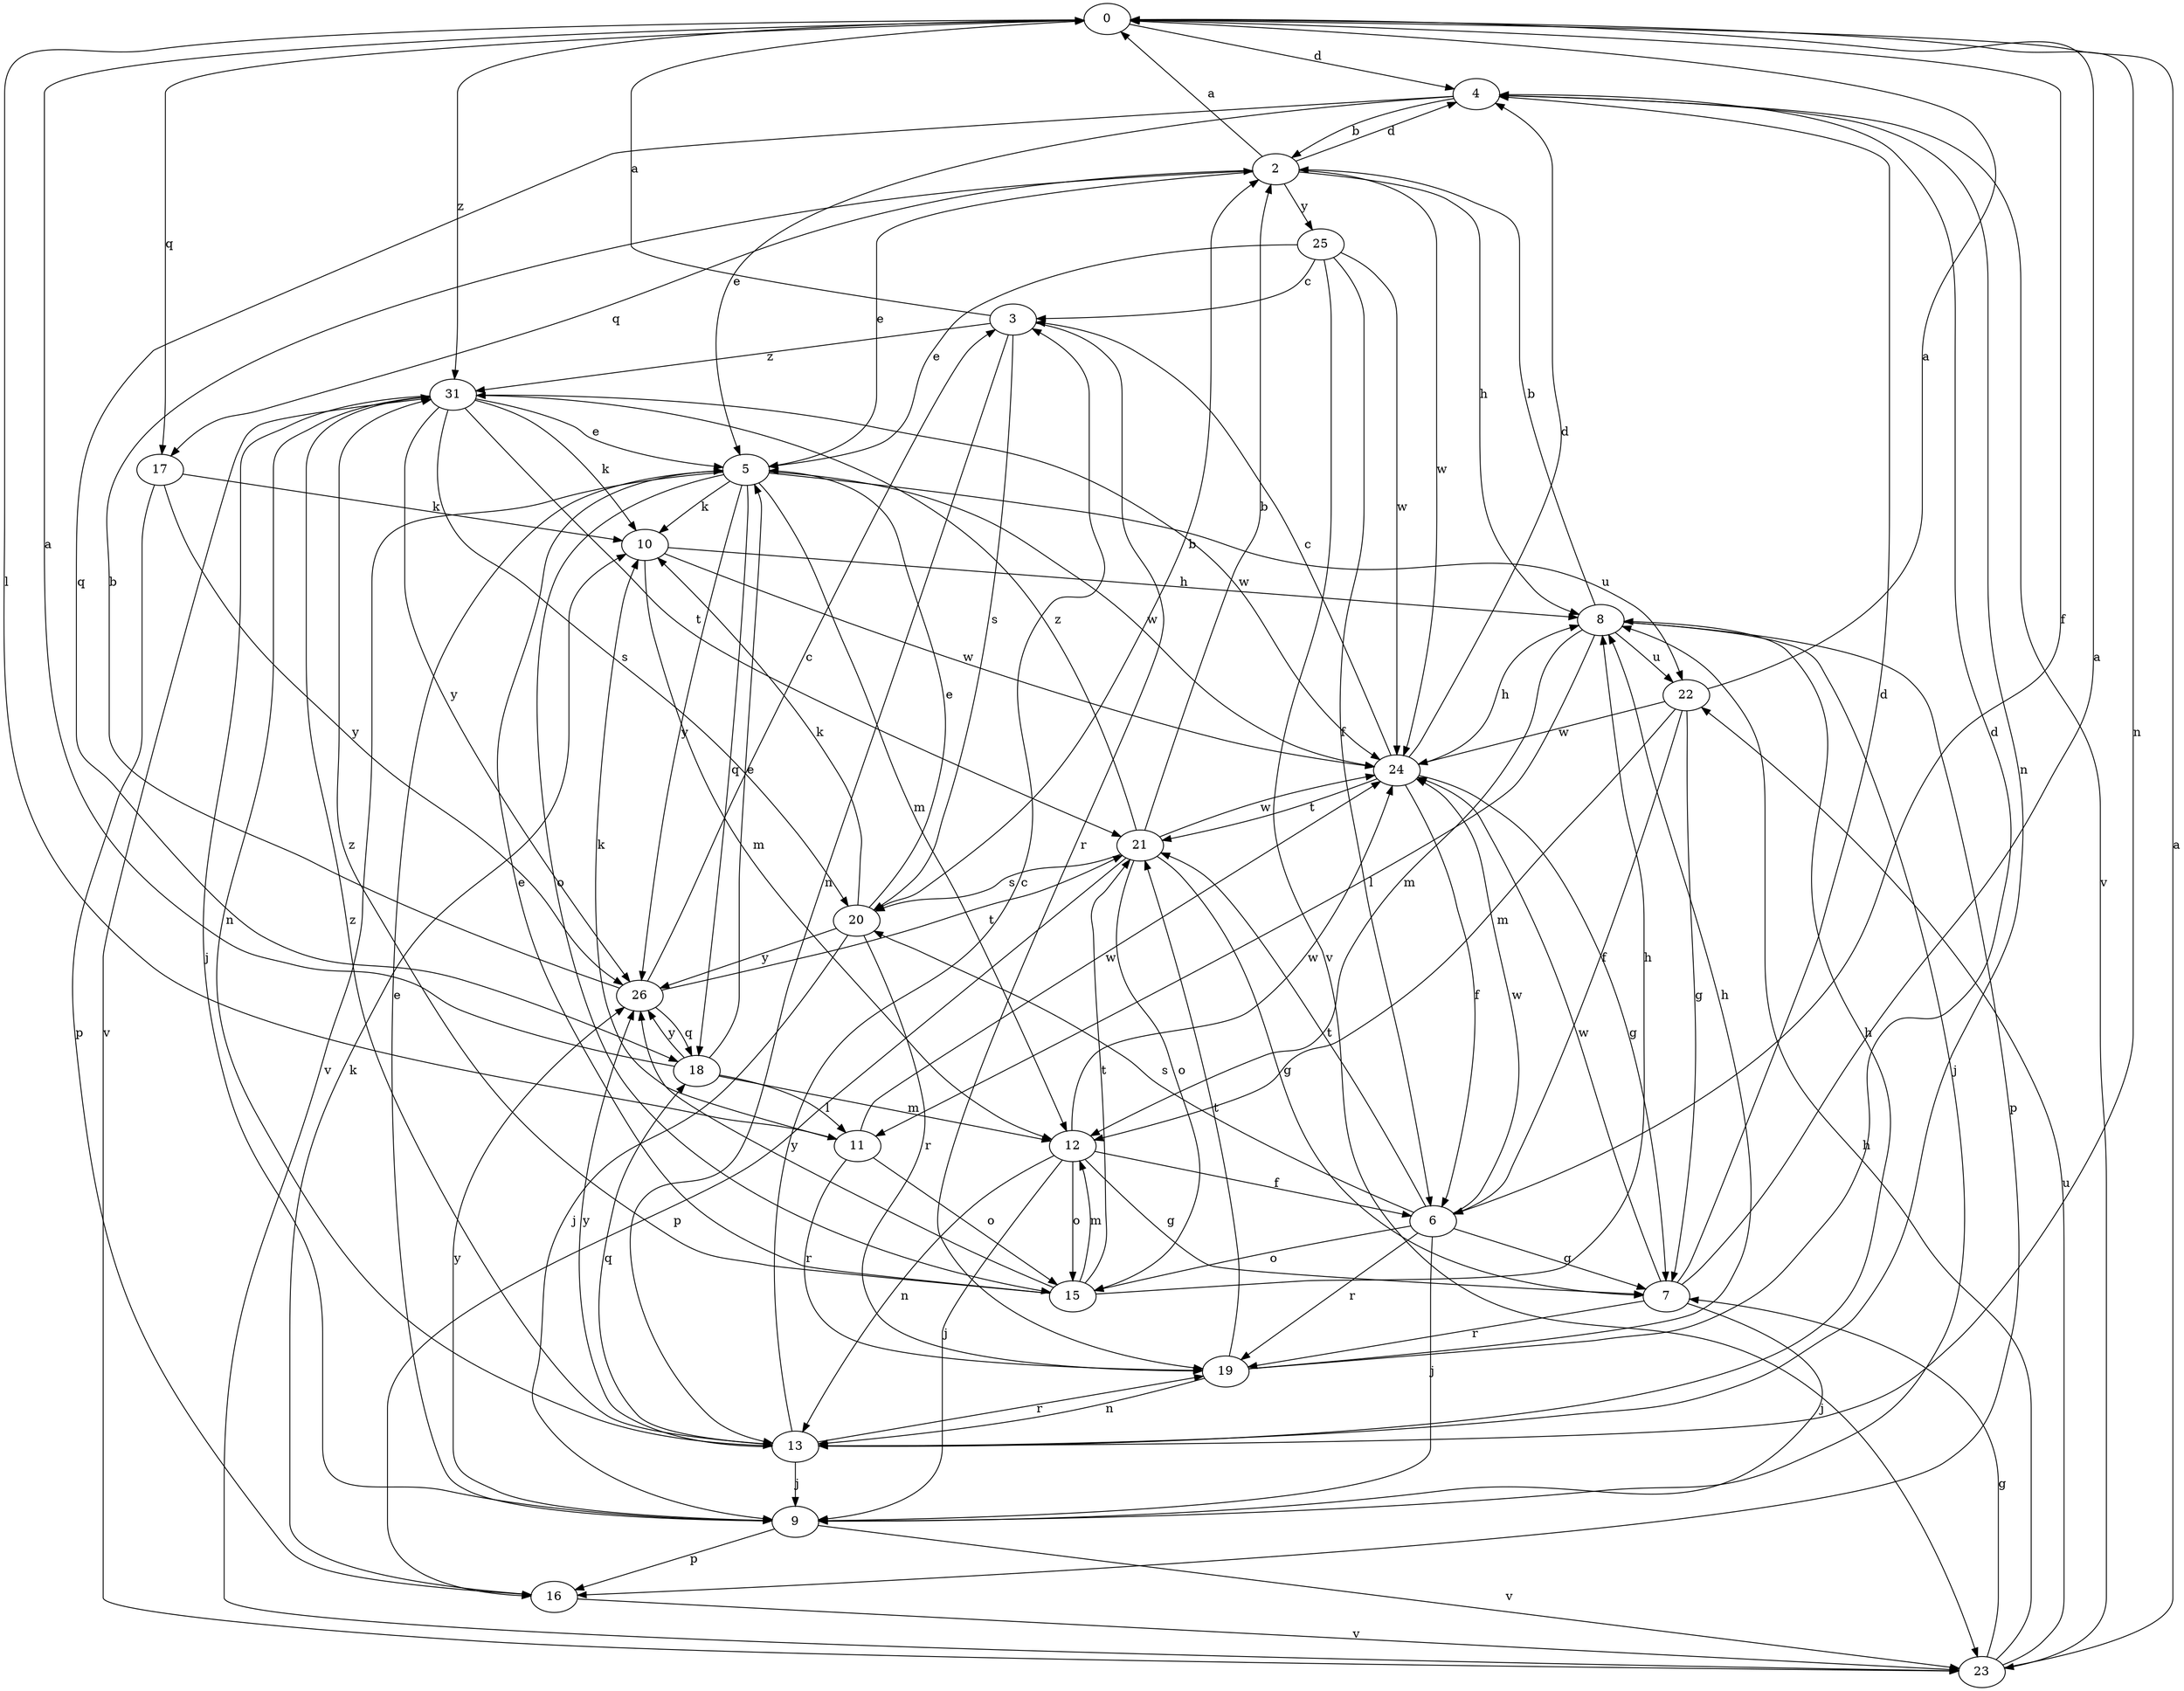 strict digraph  {
0;
2;
3;
4;
5;
6;
7;
8;
9;
10;
11;
12;
13;
15;
16;
17;
18;
19;
20;
21;
22;
23;
24;
25;
26;
31;
0 -> 4  [label=d];
0 -> 6  [label=f];
0 -> 11  [label=l];
0 -> 13  [label=n];
0 -> 17  [label=q];
0 -> 31  [label=z];
2 -> 0  [label=a];
2 -> 4  [label=d];
2 -> 5  [label=e];
2 -> 8  [label=h];
2 -> 17  [label=q];
2 -> 24  [label=w];
2 -> 25  [label=y];
3 -> 0  [label=a];
3 -> 13  [label=n];
3 -> 19  [label=r];
3 -> 20  [label=s];
3 -> 31  [label=z];
4 -> 2  [label=b];
4 -> 5  [label=e];
4 -> 13  [label=n];
4 -> 18  [label=q];
4 -> 23  [label=v];
5 -> 10  [label=k];
5 -> 12  [label=m];
5 -> 15  [label=o];
5 -> 18  [label=q];
5 -> 22  [label=u];
5 -> 23  [label=v];
5 -> 24  [label=w];
5 -> 26  [label=y];
6 -> 7  [label=g];
6 -> 9  [label=j];
6 -> 15  [label=o];
6 -> 19  [label=r];
6 -> 20  [label=s];
6 -> 21  [label=t];
6 -> 24  [label=w];
7 -> 0  [label=a];
7 -> 4  [label=d];
7 -> 9  [label=j];
7 -> 19  [label=r];
7 -> 24  [label=w];
8 -> 2  [label=b];
8 -> 9  [label=j];
8 -> 11  [label=l];
8 -> 12  [label=m];
8 -> 16  [label=p];
8 -> 22  [label=u];
9 -> 5  [label=e];
9 -> 16  [label=p];
9 -> 23  [label=v];
9 -> 26  [label=y];
10 -> 8  [label=h];
10 -> 12  [label=m];
10 -> 24  [label=w];
11 -> 10  [label=k];
11 -> 15  [label=o];
11 -> 19  [label=r];
11 -> 24  [label=w];
12 -> 6  [label=f];
12 -> 7  [label=g];
12 -> 9  [label=j];
12 -> 13  [label=n];
12 -> 15  [label=o];
12 -> 24  [label=w];
13 -> 3  [label=c];
13 -> 8  [label=h];
13 -> 9  [label=j];
13 -> 18  [label=q];
13 -> 19  [label=r];
13 -> 26  [label=y];
13 -> 31  [label=z];
15 -> 5  [label=e];
15 -> 8  [label=h];
15 -> 12  [label=m];
15 -> 21  [label=t];
15 -> 26  [label=y];
15 -> 31  [label=z];
16 -> 10  [label=k];
16 -> 23  [label=v];
17 -> 10  [label=k];
17 -> 16  [label=p];
17 -> 26  [label=y];
18 -> 0  [label=a];
18 -> 5  [label=e];
18 -> 11  [label=l];
18 -> 12  [label=m];
18 -> 26  [label=y];
19 -> 4  [label=d];
19 -> 8  [label=h];
19 -> 13  [label=n];
19 -> 21  [label=t];
20 -> 2  [label=b];
20 -> 5  [label=e];
20 -> 9  [label=j];
20 -> 10  [label=k];
20 -> 19  [label=r];
20 -> 26  [label=y];
21 -> 2  [label=b];
21 -> 7  [label=g];
21 -> 15  [label=o];
21 -> 16  [label=p];
21 -> 20  [label=s];
21 -> 24  [label=w];
21 -> 31  [label=z];
22 -> 0  [label=a];
22 -> 6  [label=f];
22 -> 7  [label=g];
22 -> 12  [label=m];
22 -> 24  [label=w];
23 -> 0  [label=a];
23 -> 7  [label=g];
23 -> 8  [label=h];
23 -> 22  [label=u];
24 -> 3  [label=c];
24 -> 4  [label=d];
24 -> 6  [label=f];
24 -> 7  [label=g];
24 -> 8  [label=h];
24 -> 21  [label=t];
25 -> 3  [label=c];
25 -> 5  [label=e];
25 -> 6  [label=f];
25 -> 23  [label=v];
25 -> 24  [label=w];
26 -> 2  [label=b];
26 -> 3  [label=c];
26 -> 18  [label=q];
26 -> 21  [label=t];
31 -> 5  [label=e];
31 -> 9  [label=j];
31 -> 10  [label=k];
31 -> 13  [label=n];
31 -> 20  [label=s];
31 -> 21  [label=t];
31 -> 23  [label=v];
31 -> 24  [label=w];
31 -> 26  [label=y];
}
